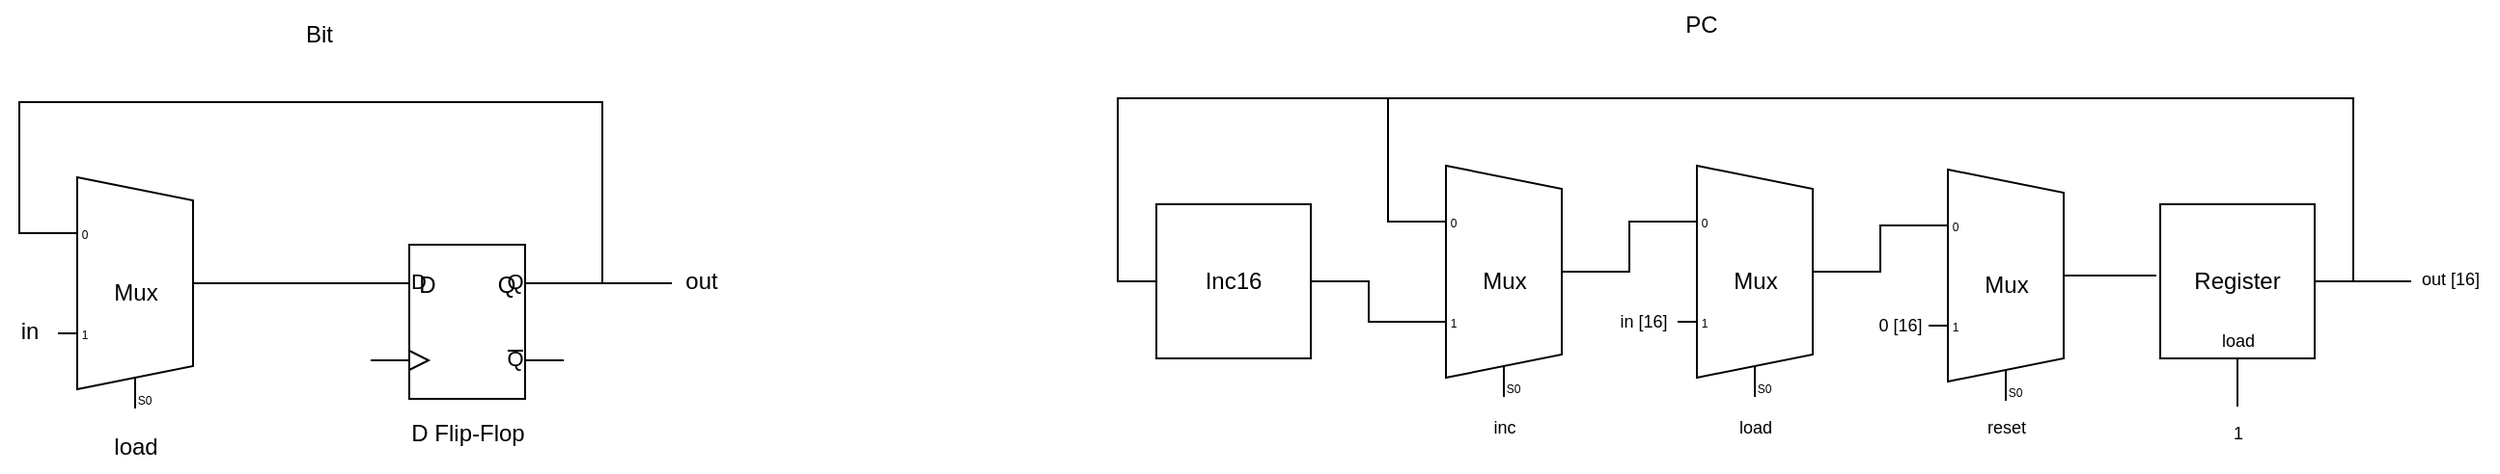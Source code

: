 <mxfile version="20.7.4" type="device" pages="2"><diagram id="ptEszx9M0RhtnV21tBnv" name="Chips"><mxGraphModel dx="1418" dy="820" grid="1" gridSize="10" guides="1" tooltips="1" connect="1" arrows="1" fold="1" page="1" pageScale="1" pageWidth="1400" pageHeight="850" math="0" shadow="0"><root><mxCell id="0"/><mxCell id="1" parent="0"/><mxCell id="nCLgzTomIJA6paBOtt4T-5" style="edgeStyle=orthogonalEdgeStyle;rounded=0;orthogonalLoop=1;jettySize=auto;html=1;exitX=0;exitY=0.25;exitDx=0;exitDy=0;exitPerimeter=0;entryX=1;entryY=0.5;entryDx=0;entryDy=-5;entryPerimeter=0;startArrow=none;startFill=0;endArrow=none;endFill=0;" parent="1" source="nCLgzTomIJA6paBOtt4T-1" target="nCLgzTomIJA6paBOtt4T-2" edge="1"><mxGeometry relative="1" as="geometry"/></mxCell><mxCell id="nCLgzTomIJA6paBOtt4T-7" style="edgeStyle=orthogonalEdgeStyle;rounded=0;orthogonalLoop=1;jettySize=auto;html=1;exitX=1;exitY=0.25;exitDx=0;exitDy=0;exitPerimeter=0;entryX=0;entryY=0.217;entryDx=0;entryDy=3;entryPerimeter=0;startArrow=none;startFill=0;endArrow=none;endFill=0;" parent="1" source="nCLgzTomIJA6paBOtt4T-1" target="nCLgzTomIJA6paBOtt4T-2" edge="1"><mxGeometry relative="1" as="geometry"><Array as="points"><mxPoint x="383" y="206"/><mxPoint x="383" y="112"/><mxPoint x="81" y="112"/><mxPoint x="81" y="180"/></Array></mxGeometry></mxCell><mxCell id="nCLgzTomIJA6paBOtt4T-13" style="edgeStyle=orthogonalEdgeStyle;rounded=0;orthogonalLoop=1;jettySize=auto;html=1;exitX=1;exitY=0.25;exitDx=0;exitDy=0;exitPerimeter=0;startArrow=none;startFill=0;endArrow=none;endFill=0;" parent="1" source="nCLgzTomIJA6paBOtt4T-1" edge="1"><mxGeometry relative="1" as="geometry"><mxPoint x="419" y="206" as="targetPoint"/></mxGeometry></mxCell><mxCell id="nCLgzTomIJA6paBOtt4T-1" value="" style="verticalLabelPosition=bottom;shadow=0;dashed=0;align=center;html=1;verticalAlign=top;shape=mxgraph.electrical.logic_gates.d_type_flip-flop;" parent="1" vertex="1"><mxGeometry x="263" y="186" width="100" height="80" as="geometry"/></mxCell><mxCell id="nCLgzTomIJA6paBOtt4T-2" value="Mux" style="shadow=0;dashed=0;align=center;html=1;strokeWidth=1;shape=mxgraph.electrical.abstract.mux2;" parent="1" vertex="1"><mxGeometry x="101" y="151" width="80" height="120" as="geometry"/></mxCell><mxCell id="nCLgzTomIJA6paBOtt4T-6" value="in" style="text;html=1;align=center;verticalAlign=middle;resizable=0;points=[];autosize=1;strokeColor=none;fillColor=none;" parent="1" vertex="1"><mxGeometry x="71" y="216" width="30" height="30" as="geometry"/></mxCell><mxCell id="nCLgzTomIJA6paBOtt4T-8" value="load" style="text;html=1;align=center;verticalAlign=middle;resizable=0;points=[];autosize=1;strokeColor=none;fillColor=none;" parent="1" vertex="1"><mxGeometry x="120.5" y="278" width="41" height="26" as="geometry"/></mxCell><mxCell id="nCLgzTomIJA6paBOtt4T-9" value="D" style="text;html=1;align=center;verticalAlign=middle;resizable=0;points=[];autosize=1;strokeColor=none;fillColor=none;" parent="1" vertex="1"><mxGeometry x="278" y="194" width="27" height="26" as="geometry"/></mxCell><mxCell id="nCLgzTomIJA6paBOtt4T-10" value="Q" style="text;html=1;align=center;verticalAlign=middle;resizable=0;points=[];autosize=1;strokeColor=none;fillColor=none;" parent="1" vertex="1"><mxGeometry x="319" y="194" width="27" height="26" as="geometry"/></mxCell><mxCell id="nCLgzTomIJA6paBOtt4T-11" value="D Flip-Flop" style="text;html=1;align=center;verticalAlign=middle;resizable=0;points=[];autosize=1;strokeColor=none;fillColor=none;" parent="1" vertex="1"><mxGeometry x="274.5" y="271" width="77" height="26" as="geometry"/></mxCell><mxCell id="nCLgzTomIJA6paBOtt4T-14" value="out" style="text;html=1;align=center;verticalAlign=middle;resizable=0;points=[];autosize=1;strokeColor=none;fillColor=none;" parent="1" vertex="1"><mxGeometry x="416" y="192" width="35" height="26" as="geometry"/></mxCell><mxCell id="nCLgzTomIJA6paBOtt4T-23" style="edgeStyle=orthogonalEdgeStyle;rounded=0;orthogonalLoop=1;jettySize=auto;html=1;exitX=1;exitY=0.5;exitDx=0;exitDy=-5;exitPerimeter=0;entryX=0;entryY=0.217;entryDx=0;entryDy=3;entryPerimeter=0;startArrow=none;startFill=0;endArrow=none;endFill=0;" parent="1" source="nCLgzTomIJA6paBOtt4T-15" target="nCLgzTomIJA6paBOtt4T-16" edge="1"><mxGeometry relative="1" as="geometry"/></mxCell><mxCell id="nCLgzTomIJA6paBOtt4T-31" style="edgeStyle=orthogonalEdgeStyle;rounded=0;orthogonalLoop=1;jettySize=auto;html=1;exitX=0;exitY=0.217;exitDx=0;exitDy=3;exitPerimeter=0;fontSize=9;startArrow=none;startFill=0;endArrow=none;endFill=0;" parent="1" source="nCLgzTomIJA6paBOtt4T-15" edge="1"><mxGeometry relative="1" as="geometry"><mxPoint x="790" y="110" as="targetPoint"/></mxGeometry></mxCell><mxCell id="nCLgzTomIJA6paBOtt4T-15" value="Mux" style="shadow=0;dashed=0;align=center;html=1;strokeWidth=1;shape=mxgraph.electrical.abstract.mux2;" parent="1" vertex="1"><mxGeometry x="810" y="145" width="80" height="120" as="geometry"/></mxCell><mxCell id="nCLgzTomIJA6paBOtt4T-24" style="edgeStyle=orthogonalEdgeStyle;rounded=0;orthogonalLoop=1;jettySize=auto;html=1;exitX=1;exitY=0.5;exitDx=0;exitDy=-5;exitPerimeter=0;entryX=0;entryY=0.217;entryDx=0;entryDy=3;entryPerimeter=0;startArrow=none;startFill=0;endArrow=none;endFill=0;" parent="1" source="nCLgzTomIJA6paBOtt4T-16" target="nCLgzTomIJA6paBOtt4T-17" edge="1"><mxGeometry relative="1" as="geometry"/></mxCell><mxCell id="nCLgzTomIJA6paBOtt4T-16" value="Mux" style="shadow=0;dashed=0;align=center;html=1;strokeWidth=1;shape=mxgraph.electrical.abstract.mux2;" parent="1" vertex="1"><mxGeometry x="940" y="145" width="80" height="120" as="geometry"/></mxCell><mxCell id="nCLgzTomIJA6paBOtt4T-25" style="edgeStyle=orthogonalEdgeStyle;rounded=0;orthogonalLoop=1;jettySize=auto;html=1;exitX=1;exitY=0.5;exitDx=0;exitDy=-5;exitPerimeter=0;entryX=-0.025;entryY=0.473;entryDx=0;entryDy=0;entryPerimeter=0;startArrow=none;startFill=0;endArrow=none;endFill=0;" parent="1" source="nCLgzTomIJA6paBOtt4T-17" target="nCLgzTomIJA6paBOtt4T-19" edge="1"><mxGeometry relative="1" as="geometry"/></mxCell><mxCell id="nCLgzTomIJA6paBOtt4T-17" value="Mux" style="shadow=0;dashed=0;align=center;html=1;strokeWidth=1;shape=mxgraph.electrical.abstract.mux2;" parent="1" vertex="1"><mxGeometry x="1070" y="147" width="80" height="120" as="geometry"/></mxCell><mxCell id="nCLgzTomIJA6paBOtt4T-22" style="edgeStyle=orthogonalEdgeStyle;rounded=0;orthogonalLoop=1;jettySize=auto;html=1;exitX=1;exitY=0.5;exitDx=0;exitDy=0;entryX=0;entryY=0.65;entryDx=0;entryDy=3;entryPerimeter=0;startArrow=none;startFill=0;endArrow=none;endFill=0;" parent="1" source="nCLgzTomIJA6paBOtt4T-18" target="nCLgzTomIJA6paBOtt4T-15" edge="1"><mxGeometry relative="1" as="geometry"/></mxCell><mxCell id="nCLgzTomIJA6paBOtt4T-18" value="Inc16" style="whiteSpace=wrap;html=1;aspect=fixed;" parent="1" vertex="1"><mxGeometry x="670" y="165" width="80" height="80" as="geometry"/></mxCell><mxCell id="nCLgzTomIJA6paBOtt4T-26" style="edgeStyle=orthogonalEdgeStyle;rounded=0;orthogonalLoop=1;jettySize=auto;html=1;exitX=0.5;exitY=1;exitDx=0;exitDy=0;startArrow=none;startFill=0;endArrow=none;endFill=0;" parent="1" source="nCLgzTomIJA6paBOtt4T-19" edge="1"><mxGeometry relative="1" as="geometry"><mxPoint x="1230" y="270" as="targetPoint"/></mxGeometry></mxCell><mxCell id="nCLgzTomIJA6paBOtt4T-29" style="edgeStyle=orthogonalEdgeStyle;rounded=0;orthogonalLoop=1;jettySize=auto;html=1;fontSize=9;startArrow=none;startFill=0;endArrow=none;endFill=0;" parent="1" source="nCLgzTomIJA6paBOtt4T-19" edge="1"><mxGeometry relative="1" as="geometry"><mxPoint x="1320" y="205" as="targetPoint"/></mxGeometry></mxCell><mxCell id="nCLgzTomIJA6paBOtt4T-30" style="edgeStyle=orthogonalEdgeStyle;rounded=0;orthogonalLoop=1;jettySize=auto;html=1;exitX=1;exitY=0.5;exitDx=0;exitDy=0;entryX=0;entryY=0.5;entryDx=0;entryDy=0;fontSize=9;startArrow=none;startFill=0;endArrow=none;endFill=0;" parent="1" source="nCLgzTomIJA6paBOtt4T-19" target="nCLgzTomIJA6paBOtt4T-18" edge="1"><mxGeometry relative="1" as="geometry"><Array as="points"><mxPoint x="1290" y="205"/><mxPoint x="1290" y="110"/><mxPoint x="650" y="110"/><mxPoint x="650" y="205"/></Array></mxGeometry></mxCell><mxCell id="nCLgzTomIJA6paBOtt4T-19" value="Register" style="whiteSpace=wrap;html=1;aspect=fixed;" parent="1" vertex="1"><mxGeometry x="1190" y="165" width="80" height="80" as="geometry"/></mxCell><mxCell id="nCLgzTomIJA6paBOtt4T-20" value="Bit" style="text;html=1;align=center;verticalAlign=middle;resizable=0;points=[];autosize=1;strokeColor=none;fillColor=none;" parent="1" vertex="1"><mxGeometry x="220" y="64" width="32" height="26" as="geometry"/></mxCell><mxCell id="nCLgzTomIJA6paBOtt4T-21" value="PC" style="text;html=1;align=center;verticalAlign=middle;resizable=0;points=[];autosize=1;strokeColor=none;fillColor=none;" parent="1" vertex="1"><mxGeometry x="934" y="59" width="35" height="26" as="geometry"/></mxCell><mxCell id="nCLgzTomIJA6paBOtt4T-27" value="load" style="text;html=1;align=center;verticalAlign=middle;resizable=0;points=[];autosize=1;strokeColor=none;fillColor=none;fontSize=9;" parent="1" vertex="1"><mxGeometry x="1210" y="226" width="40" height="20" as="geometry"/></mxCell><mxCell id="nCLgzTomIJA6paBOtt4T-28" value="1" style="text;html=1;align=center;verticalAlign=middle;resizable=0;points=[];autosize=1;strokeColor=none;fillColor=none;fontSize=9;" parent="1" vertex="1"><mxGeometry x="1215" y="274" width="30" height="20" as="geometry"/></mxCell><mxCell id="nCLgzTomIJA6paBOtt4T-32" value="in [16]" style="text;html=1;align=center;verticalAlign=middle;resizable=0;points=[];autosize=1;strokeColor=none;fillColor=none;fontSize=9;" parent="1" vertex="1"><mxGeometry x="897" y="216" width="50" height="20" as="geometry"/></mxCell><mxCell id="nCLgzTomIJA6paBOtt4T-33" value="inc" style="text;html=1;align=center;verticalAlign=middle;resizable=0;points=[];autosize=1;strokeColor=none;fillColor=none;fontSize=9;" parent="1" vertex="1"><mxGeometry x="830" y="271" width="40" height="20" as="geometry"/></mxCell><mxCell id="nCLgzTomIJA6paBOtt4T-34" value="load" style="text;html=1;align=center;verticalAlign=middle;resizable=0;points=[];autosize=1;strokeColor=none;fillColor=none;fontSize=9;" parent="1" vertex="1"><mxGeometry x="960" y="271" width="40" height="20" as="geometry"/></mxCell><mxCell id="nCLgzTomIJA6paBOtt4T-35" value="reset" style="text;html=1;align=center;verticalAlign=middle;resizable=0;points=[];autosize=1;strokeColor=none;fillColor=none;fontSize=9;" parent="1" vertex="1"><mxGeometry x="1090" y="271" width="40" height="20" as="geometry"/></mxCell><mxCell id="nCLgzTomIJA6paBOtt4T-36" value="0 [16]" style="text;html=1;align=center;verticalAlign=middle;resizable=0;points=[];autosize=1;strokeColor=none;fillColor=none;fontSize=9;" parent="1" vertex="1"><mxGeometry x="1030" y="218" width="50" height="20" as="geometry"/></mxCell><mxCell id="nCLgzTomIJA6paBOtt4T-37" value="out [16]" style="text;html=1;align=center;verticalAlign=middle;resizable=0;points=[];autosize=1;strokeColor=none;fillColor=none;fontSize=9;" parent="1" vertex="1"><mxGeometry x="1315" y="194" width="50" height="20" as="geometry"/></mxCell></root></mxGraphModel></diagram><diagram id="uisCBWU3WNhNToyUsxOB" name="RAM"><mxGraphModel dx="1418" dy="820" grid="1" gridSize="10" guides="1" tooltips="1" connect="1" arrows="1" fold="1" page="1" pageScale="1" pageWidth="1400" pageHeight="850" math="0" shadow="0"><root><mxCell id="0"/><mxCell id="1" parent="0"/><mxCell id="fXoIAjquhqFN23JXi5qy-11" style="edgeStyle=orthogonalEdgeStyle;rounded=0;orthogonalLoop=1;jettySize=auto;html=1;exitX=0.5;exitY=0;exitDx=0;exitDy=0;fontSize=9;startArrow=none;startFill=0;endArrow=none;endFill=0;fillColor=#1ba1e2;strokeColor=#006EAF;" parent="1" source="fXoIAjquhqFN23JXi5qy-1" edge="1"><mxGeometry relative="1" as="geometry"><mxPoint x="250" y="480" as="targetPoint"/><Array as="points"><mxPoint x="340" y="400"/><mxPoint x="250" y="400"/></Array></mxGeometry></mxCell><mxCell id="fXoIAjquhqFN23JXi5qy-1" value="Register" style="rounded=0;whiteSpace=wrap;html=1;fontSize=9;" parent="1" vertex="1"><mxGeometry x="280" y="410" width="120" height="60" as="geometry"/></mxCell><mxCell id="fXoIAjquhqFN23JXi5qy-9" style="edgeStyle=orthogonalEdgeStyle;rounded=0;orthogonalLoop=1;jettySize=auto;html=1;exitX=0.5;exitY=0;exitDx=0;exitDy=0;entryX=0.5;entryY=0;entryDx=0;entryDy=0;fontSize=9;startArrow=none;startFill=0;endArrow=none;endFill=0;fillColor=#1ba1e2;strokeColor=#006EAF;" parent="1" source="fXoIAjquhqFN23JXi5qy-2" target="fXoIAjquhqFN23JXi5qy-4" edge="1"><mxGeometry relative="1" as="geometry"><Array as="points"><mxPoint x="340" y="640"/><mxPoint x="250" y="640"/><mxPoint x="250" y="560"/><mxPoint x="340" y="560"/></Array></mxGeometry></mxCell><mxCell id="fXoIAjquhqFN23JXi5qy-2" value="Register" style="rounded=0;whiteSpace=wrap;html=1;fontSize=9;" parent="1" vertex="1"><mxGeometry x="280" y="650" width="120" height="60" as="geometry"/></mxCell><mxCell id="fXoIAjquhqFN23JXi5qy-10" style="edgeStyle=orthogonalEdgeStyle;rounded=0;orthogonalLoop=1;jettySize=auto;html=1;exitX=0.5;exitY=0;exitDx=0;exitDy=0;fontSize=9;startArrow=none;startFill=0;endArrow=none;endFill=0;fillColor=#1ba1e2;strokeColor=#006EAF;" parent="1" source="fXoIAjquhqFN23JXi5qy-3" edge="1"><mxGeometry relative="1" as="geometry"><mxPoint x="250" y="560" as="targetPoint"/><Array as="points"><mxPoint x="340" y="480"/><mxPoint x="250" y="480"/></Array></mxGeometry></mxCell><mxCell id="fXoIAjquhqFN23JXi5qy-3" value="Register" style="rounded=0;whiteSpace=wrap;html=1;fontSize=9;" parent="1" vertex="1"><mxGeometry x="280" y="490" width="120" height="60" as="geometry"/></mxCell><mxCell id="fXoIAjquhqFN23JXi5qy-4" value="Register" style="rounded=0;whiteSpace=wrap;html=1;fontSize=9;" parent="1" vertex="1"><mxGeometry x="280" y="570" width="120" height="60" as="geometry"/></mxCell><mxCell id="fXoIAjquhqFN23JXi5qy-12" style="edgeStyle=orthogonalEdgeStyle;rounded=0;orthogonalLoop=1;jettySize=auto;html=1;exitX=0.5;exitY=0;exitDx=0;exitDy=0;fontSize=9;startArrow=none;startFill=0;endArrow=none;endFill=0;fillColor=#1ba1e2;strokeColor=#006EAF;" parent="1" source="fXoIAjquhqFN23JXi5qy-5" edge="1"><mxGeometry relative="1" as="geometry"><mxPoint x="250" y="400.0" as="targetPoint"/><Array as="points"><mxPoint x="340" y="320"/><mxPoint x="250" y="320"/></Array></mxGeometry></mxCell><mxCell id="fXoIAjquhqFN23JXi5qy-5" value="Register" style="rounded=0;whiteSpace=wrap;html=1;fontSize=9;" parent="1" vertex="1"><mxGeometry x="280" y="330" width="120" height="60" as="geometry"/></mxCell><mxCell id="fXoIAjquhqFN23JXi5qy-15" style="edgeStyle=orthogonalEdgeStyle;rounded=0;orthogonalLoop=1;jettySize=auto;html=1;exitX=0.5;exitY=0;exitDx=0;exitDy=0;fontSize=9;startArrow=none;startFill=0;endArrow=none;endFill=0;fillColor=#1ba1e2;strokeColor=#006EAF;" parent="1" source="fXoIAjquhqFN23JXi5qy-6" edge="1"><mxGeometry relative="1" as="geometry"><mxPoint x="250" y="160.0" as="targetPoint"/><Array as="points"><mxPoint x="340" y="80"/><mxPoint x="250" y="80"/></Array></mxGeometry></mxCell><mxCell id="fXoIAjquhqFN23JXi5qy-17" style="edgeStyle=orthogonalEdgeStyle;rounded=0;orthogonalLoop=1;jettySize=auto;html=1;exitX=0.5;exitY=0;exitDx=0;exitDy=0;entryX=0.467;entryY=1.1;entryDx=0;entryDy=0;entryPerimeter=0;fontSize=9;startArrow=none;startFill=0;endArrow=none;endFill=0;fillColor=#1ba1e2;strokeColor=#006EAF;" parent="1" source="fXoIAjquhqFN23JXi5qy-6" target="fXoIAjquhqFN23JXi5qy-16" edge="1"><mxGeometry relative="1" as="geometry"><Array as="points"><mxPoint x="340" y="80"/><mxPoint x="250" y="80"/><mxPoint x="250" y="62"/></Array></mxGeometry></mxCell><mxCell id="fXoIAjquhqFN23JXi5qy-6" value="Register" style="rounded=0;whiteSpace=wrap;html=1;fontSize=9;" parent="1" vertex="1"><mxGeometry x="280" y="90" width="120" height="60" as="geometry"/></mxCell><mxCell id="fXoIAjquhqFN23JXi5qy-13" style="edgeStyle=orthogonalEdgeStyle;rounded=0;orthogonalLoop=1;jettySize=auto;html=1;exitX=0.5;exitY=0;exitDx=0;exitDy=0;fontSize=9;startArrow=none;startFill=0;endArrow=none;endFill=0;fillColor=#1ba1e2;strokeColor=#006EAF;" parent="1" source="fXoIAjquhqFN23JXi5qy-7" edge="1"><mxGeometry relative="1" as="geometry"><mxPoint x="250" y="320.0" as="targetPoint"/><Array as="points"><mxPoint x="340" y="240"/><mxPoint x="250" y="240"/></Array></mxGeometry></mxCell><mxCell id="fXoIAjquhqFN23JXi5qy-7" value="Register" style="rounded=0;whiteSpace=wrap;html=1;fontSize=9;" parent="1" vertex="1"><mxGeometry x="280" y="250" width="120" height="60" as="geometry"/></mxCell><mxCell id="fXoIAjquhqFN23JXi5qy-14" style="edgeStyle=orthogonalEdgeStyle;rounded=0;orthogonalLoop=1;jettySize=auto;html=1;exitX=0.5;exitY=0;exitDx=0;exitDy=0;fontSize=9;startArrow=none;startFill=0;endArrow=none;endFill=0;fillColor=#1ba1e2;strokeColor=#006EAF;" parent="1" source="fXoIAjquhqFN23JXi5qy-8" edge="1"><mxGeometry relative="1" as="geometry"><mxPoint x="250" y="240.0" as="targetPoint"/><Array as="points"><mxPoint x="340" y="160"/><mxPoint x="250" y="160"/></Array></mxGeometry></mxCell><mxCell id="fXoIAjquhqFN23JXi5qy-8" value="Register" style="rounded=0;whiteSpace=wrap;html=1;fontSize=9;" parent="1" vertex="1"><mxGeometry x="280" y="170" width="120" height="60" as="geometry"/></mxCell><mxCell id="fXoIAjquhqFN23JXi5qy-16" value="in [16]" style="text;html=1;align=center;verticalAlign=middle;resizable=0;points=[];autosize=1;strokeColor=none;fillColor=none;fontSize=9;" parent="1" vertex="1"><mxGeometry x="225" y="40" width="50" height="20" as="geometry"/></mxCell><mxCell id="fXoIAjquhqFN23JXi5qy-51" style="edgeStyle=orthogonalEdgeStyle;rounded=0;orthogonalLoop=1;jettySize=auto;html=1;exitX=0.82;exitY=0;exitDx=0;exitDy=0;exitPerimeter=0;entryX=0;entryY=0.5;entryDx=0;entryDy=0;fontSize=9;startArrow=none;startFill=0;endArrow=none;endFill=0;" parent="1" source="fXoIAjquhqFN23JXi5qy-36" target="fXoIAjquhqFN23JXi5qy-2" edge="1"><mxGeometry relative="1" as="geometry"><Array as="points"><mxPoint x="170" y="398"/><mxPoint x="170" y="680"/></Array></mxGeometry></mxCell><mxCell id="fXoIAjquhqFN23JXi5qy-54" style="edgeStyle=orthogonalEdgeStyle;rounded=0;orthogonalLoop=1;jettySize=auto;html=1;exitX=0.73;exitY=0;exitDx=0;exitDy=0;exitPerimeter=0;entryX=0;entryY=0.5;entryDx=0;entryDy=0;fontSize=9;startArrow=none;startFill=0;endArrow=none;endFill=0;" parent="1" source="fXoIAjquhqFN23JXi5qy-36" target="fXoIAjquhqFN23JXi5qy-4" edge="1"><mxGeometry relative="1" as="geometry"><Array as="points"><mxPoint x="180" y="388"/><mxPoint x="180" y="600"/></Array></mxGeometry></mxCell><mxCell id="fXoIAjquhqFN23JXi5qy-55" style="edgeStyle=orthogonalEdgeStyle;rounded=0;orthogonalLoop=1;jettySize=auto;html=1;exitX=0.65;exitY=0;exitDx=0;exitDy=0;exitPerimeter=0;entryX=0;entryY=0.5;entryDx=0;entryDy=0;fontSize=9;startArrow=none;startFill=0;endArrow=none;endFill=0;" parent="1" source="fXoIAjquhqFN23JXi5qy-36" target="fXoIAjquhqFN23JXi5qy-3" edge="1"><mxGeometry relative="1" as="geometry"><Array as="points"><mxPoint x="190" y="378"/><mxPoint x="190" y="520"/></Array></mxGeometry></mxCell><mxCell id="fXoIAjquhqFN23JXi5qy-56" style="edgeStyle=orthogonalEdgeStyle;rounded=0;orthogonalLoop=1;jettySize=auto;html=1;exitX=0.55;exitY=0;exitDx=0;exitDy=0;exitPerimeter=0;entryX=0;entryY=0.5;entryDx=0;entryDy=0;fontSize=9;startArrow=none;startFill=0;endArrow=none;endFill=0;" parent="1" source="fXoIAjquhqFN23JXi5qy-36" target="fXoIAjquhqFN23JXi5qy-1" edge="1"><mxGeometry x="0.072" y="-20" relative="1" as="geometry"><Array as="points"><mxPoint x="200" y="366"/><mxPoint x="200" y="440"/></Array><mxPoint as="offset"/></mxGeometry></mxCell><mxCell id="fXoIAjquhqFN23JXi5qy-57" style="edgeStyle=orthogonalEdgeStyle;rounded=0;orthogonalLoop=1;jettySize=auto;html=1;exitX=0.45;exitY=0;exitDx=0;exitDy=0;exitPerimeter=0;entryX=0;entryY=0.5;entryDx=0;entryDy=0;fontSize=9;startArrow=none;startFill=0;endArrow=none;endFill=0;" parent="1" source="fXoIAjquhqFN23JXi5qy-36" target="fXoIAjquhqFN23JXi5qy-5" edge="1"><mxGeometry relative="1" as="geometry"><Array as="points"><mxPoint x="160" y="360"/></Array></mxGeometry></mxCell><mxCell id="fXoIAjquhqFN23JXi5qy-58" style="edgeStyle=orthogonalEdgeStyle;rounded=0;orthogonalLoop=1;jettySize=auto;html=1;exitX=0.45;exitY=0;exitDx=0;exitDy=0;exitPerimeter=0;entryX=0;entryY=0.5;entryDx=0;entryDy=0;fontSize=9;startArrow=none;startFill=0;endArrow=none;endFill=0;" parent="1" source="fXoIAjquhqFN23JXi5qy-36" target="fXoIAjquhqFN23JXi5qy-7" edge="1"><mxGeometry relative="1" as="geometry"><Array as="points"><mxPoint x="200" y="354"/><mxPoint x="200" y="280"/></Array></mxGeometry></mxCell><mxCell id="fXoIAjquhqFN23JXi5qy-59" style="edgeStyle=orthogonalEdgeStyle;rounded=0;orthogonalLoop=1;jettySize=auto;html=1;exitX=0.35;exitY=0;exitDx=0;exitDy=0;exitPerimeter=0;entryX=0;entryY=0.5;entryDx=0;entryDy=0;fontSize=9;startArrow=none;startFill=0;endArrow=none;endFill=0;" parent="1" source="fXoIAjquhqFN23JXi5qy-36" target="fXoIAjquhqFN23JXi5qy-8" edge="1"><mxGeometry relative="1" as="geometry"><Array as="points"><mxPoint x="190" y="342"/><mxPoint x="190" y="200"/></Array></mxGeometry></mxCell><mxCell id="fXoIAjquhqFN23JXi5qy-60" style="edgeStyle=orthogonalEdgeStyle;rounded=0;orthogonalLoop=1;jettySize=auto;html=1;exitX=0.25;exitY=0;exitDx=0;exitDy=0;exitPerimeter=0;entryX=0;entryY=0.5;entryDx=0;entryDy=0;fontSize=9;startArrow=none;startFill=0;endArrow=none;endFill=0;" parent="1" source="fXoIAjquhqFN23JXi5qy-36" target="fXoIAjquhqFN23JXi5qy-6" edge="1"><mxGeometry relative="1" as="geometry"><Array as="points"><mxPoint x="180" y="330"/><mxPoint x="180" y="120"/></Array></mxGeometry></mxCell><mxCell id="fXoIAjquhqFN23JXi5qy-66" style="edgeStyle=orthogonalEdgeStyle;rounded=0;orthogonalLoop=1;jettySize=auto;html=1;fontSize=9;startArrow=none;startFill=0;endArrow=none;endFill=0;" parent="1" source="fXoIAjquhqFN23JXi5qy-36" target="fXoIAjquhqFN23JXi5qy-65" edge="1"><mxGeometry relative="1" as="geometry"/></mxCell><mxCell id="fXoIAjquhqFN23JXi5qy-36" value="DMux" style="shape=trapezoid;perimeter=trapezoidPerimeter;whiteSpace=wrap;html=1;fixedSize=1;fontSize=9;direction=south;points=[[0.17,0,0,0,0],[0.25,0,0,0,0],[0.35,0,0,0,0],[0.45,0,0,0,0],[0.55,0,0,0,0],[0.65,0,0,0,0],[0.73,0,0,0,0],[0.82,0,0,0,0]];" parent="1" vertex="1"><mxGeometry x="100" y="300" width="60" height="120" as="geometry"/></mxCell><mxCell id="fXoIAjquhqFN23JXi5qy-63" style="edgeStyle=orthogonalEdgeStyle;rounded=0;orthogonalLoop=1;jettySize=auto;html=1;fontSize=9;startArrow=none;startFill=0;endArrow=none;endFill=0;" parent="1" source="fXoIAjquhqFN23JXi5qy-62" target="fXoIAjquhqFN23JXi5qy-36" edge="1"><mxGeometry relative="1" as="geometry"/></mxCell><mxCell id="fXoIAjquhqFN23JXi5qy-62" value="address [3]" style="text;html=1;align=center;verticalAlign=middle;resizable=0;points=[];autosize=1;strokeColor=none;fillColor=none;fontSize=9;" parent="1" vertex="1"><mxGeometry x="95" y="440" width="70" height="20" as="geometry"/></mxCell><mxCell id="fXoIAjquhqFN23JXi5qy-65" value="load" style="text;html=1;align=center;verticalAlign=middle;resizable=0;points=[];autosize=1;strokeColor=none;fillColor=none;fontSize=9;" parent="1" vertex="1"><mxGeometry x="30" y="350" width="40" height="20" as="geometry"/></mxCell><mxCell id="fXoIAjquhqFN23JXi5qy-67" value="load" style="text;html=1;align=center;verticalAlign=middle;resizable=0;points=[];autosize=1;strokeColor=none;fillColor=none;fontSize=9;" parent="1" vertex="1"><mxGeometry x="270" y="110" width="40" height="20" as="geometry"/></mxCell><mxCell id="fXoIAjquhqFN23JXi5qy-68" value="load" style="text;html=1;align=center;verticalAlign=middle;resizable=0;points=[];autosize=1;strokeColor=none;fillColor=none;fontSize=9;" parent="1" vertex="1"><mxGeometry x="270" y="190" width="40" height="20" as="geometry"/></mxCell><mxCell id="fXoIAjquhqFN23JXi5qy-69" value="load" style="text;html=1;align=center;verticalAlign=middle;resizable=0;points=[];autosize=1;strokeColor=none;fillColor=none;fontSize=9;" parent="1" vertex="1"><mxGeometry x="270" y="270" width="40" height="20" as="geometry"/></mxCell><mxCell id="fXoIAjquhqFN23JXi5qy-70" value="load" style="text;html=1;align=center;verticalAlign=middle;resizable=0;points=[];autosize=1;strokeColor=none;fillColor=none;fontSize=9;" parent="1" vertex="1"><mxGeometry x="270" y="350" width="40" height="20" as="geometry"/></mxCell><mxCell id="fXoIAjquhqFN23JXi5qy-71" value="load" style="text;html=1;align=center;verticalAlign=middle;resizable=0;points=[];autosize=1;strokeColor=none;fillColor=none;fontSize=9;" parent="1" vertex="1"><mxGeometry x="270" y="430" width="40" height="20" as="geometry"/></mxCell><mxCell id="fXoIAjquhqFN23JXi5qy-72" value="load" style="text;html=1;align=center;verticalAlign=middle;resizable=0;points=[];autosize=1;strokeColor=none;fillColor=none;fontSize=9;" parent="1" vertex="1"><mxGeometry x="270" y="510" width="40" height="20" as="geometry"/></mxCell><mxCell id="fXoIAjquhqFN23JXi5qy-73" value="load" style="text;html=1;align=center;verticalAlign=middle;resizable=0;points=[];autosize=1;strokeColor=none;fillColor=none;fontSize=9;" parent="1" vertex="1"><mxGeometry x="270" y="590" width="40" height="20" as="geometry"/></mxCell><mxCell id="fXoIAjquhqFN23JXi5qy-74" value="load" style="text;html=1;align=center;verticalAlign=middle;resizable=0;points=[];autosize=1;strokeColor=none;fillColor=none;fontSize=9;" parent="1" vertex="1"><mxGeometry x="270" y="670" width="40" height="20" as="geometry"/></mxCell><mxCell id="fXoIAjquhqFN23JXi5qy-75" value="in" style="text;html=1;align=center;verticalAlign=middle;resizable=0;points=[];autosize=1;strokeColor=none;fillColor=none;fontSize=9;" parent="1" vertex="1"><mxGeometry x="325" y="650" width="30" height="20" as="geometry"/></mxCell><mxCell id="fXoIAjquhqFN23JXi5qy-76" value="in" style="text;html=1;align=center;verticalAlign=middle;resizable=0;points=[];autosize=1;strokeColor=none;fillColor=none;fontSize=9;" parent="1" vertex="1"><mxGeometry x="325" y="570" width="30" height="20" as="geometry"/></mxCell><mxCell id="fXoIAjquhqFN23JXi5qy-77" value="in" style="text;html=1;align=center;verticalAlign=middle;resizable=0;points=[];autosize=1;strokeColor=none;fillColor=none;fontSize=9;" parent="1" vertex="1"><mxGeometry x="325" y="490" width="30" height="20" as="geometry"/></mxCell><mxCell id="fXoIAjquhqFN23JXi5qy-78" value="in" style="text;html=1;align=center;verticalAlign=middle;resizable=0;points=[];autosize=1;strokeColor=none;fillColor=none;fontSize=9;" parent="1" vertex="1"><mxGeometry x="325" y="410" width="30" height="20" as="geometry"/></mxCell><mxCell id="fXoIAjquhqFN23JXi5qy-79" value="in" style="text;html=1;align=center;verticalAlign=middle;resizable=0;points=[];autosize=1;strokeColor=none;fillColor=none;fontSize=9;" parent="1" vertex="1"><mxGeometry x="325" y="330" width="30" height="20" as="geometry"/></mxCell><mxCell id="fXoIAjquhqFN23JXi5qy-80" value="in" style="text;html=1;align=center;verticalAlign=middle;resizable=0;points=[];autosize=1;strokeColor=none;fillColor=none;fontSize=9;" parent="1" vertex="1"><mxGeometry x="325" y="250" width="30" height="20" as="geometry"/></mxCell><mxCell id="fXoIAjquhqFN23JXi5qy-81" value="in" style="text;html=1;align=center;verticalAlign=middle;resizable=0;points=[];autosize=1;strokeColor=none;fillColor=none;fontSize=9;" parent="1" vertex="1"><mxGeometry x="325" y="170" width="30" height="20" as="geometry"/></mxCell><mxCell id="fXoIAjquhqFN23JXi5qy-82" value="in" style="text;html=1;align=center;verticalAlign=middle;resizable=0;points=[];autosize=1;strokeColor=none;fillColor=none;fontSize=9;" parent="1" vertex="1"><mxGeometry x="325" y="90" width="30" height="20" as="geometry"/></mxCell><mxCell id="fXoIAjquhqFN23JXi5qy-92" style="edgeStyle=orthogonalEdgeStyle;rounded=0;orthogonalLoop=1;jettySize=auto;html=1;entryX=0.18;entryY=1;entryDx=0;entryDy=0;entryPerimeter=0;fontSize=9;startArrow=none;startFill=0;endArrow=none;endFill=0;" parent="1" source="fXoIAjquhqFN23JXi5qy-83" target="fXoIAjquhqFN23JXi5qy-91" edge="1"><mxGeometry relative="1" as="geometry"><Array as="points"><mxPoint x="450" y="120"/><mxPoint x="450" y="327"/></Array></mxGeometry></mxCell><mxCell id="fXoIAjquhqFN23JXi5qy-83" value="out" style="text;html=1;align=center;verticalAlign=middle;resizable=0;points=[];autosize=1;strokeColor=none;fillColor=none;fontSize=9;" parent="1" vertex="1"><mxGeometry x="370" y="110" width="40" height="20" as="geometry"/></mxCell><mxCell id="fXoIAjquhqFN23JXi5qy-93" style="edgeStyle=orthogonalEdgeStyle;rounded=0;orthogonalLoop=1;jettySize=auto;html=1;entryX=0.27;entryY=1;entryDx=0;entryDy=0;entryPerimeter=0;fontSize=9;startArrow=none;startFill=0;endArrow=none;endFill=0;" parent="1" source="fXoIAjquhqFN23JXi5qy-84" target="fXoIAjquhqFN23JXi5qy-91" edge="1"><mxGeometry relative="1" as="geometry"><Array as="points"><mxPoint x="430" y="200"/><mxPoint x="430" y="337"/></Array></mxGeometry></mxCell><mxCell id="fXoIAjquhqFN23JXi5qy-84" value="out" style="text;html=1;align=center;verticalAlign=middle;resizable=0;points=[];autosize=1;strokeColor=none;fillColor=none;fontSize=9;" parent="1" vertex="1"><mxGeometry x="370" y="190" width="40" height="20" as="geometry"/></mxCell><mxCell id="fXoIAjquhqFN23JXi5qy-94" style="edgeStyle=orthogonalEdgeStyle;rounded=0;orthogonalLoop=1;jettySize=auto;html=1;entryX=0.35;entryY=1;entryDx=0;entryDy=0;entryPerimeter=0;fontSize=9;startArrow=none;startFill=0;endArrow=none;endFill=0;" parent="1" source="fXoIAjquhqFN23JXi5qy-85" target="fXoIAjquhqFN23JXi5qy-91" edge="1"><mxGeometry relative="1" as="geometry"><Array as="points"><mxPoint x="420" y="280"/><mxPoint x="420" y="347"/></Array></mxGeometry></mxCell><mxCell id="fXoIAjquhqFN23JXi5qy-85" value="out" style="text;html=1;align=center;verticalAlign=middle;resizable=0;points=[];autosize=1;strokeColor=none;fillColor=none;fontSize=9;" parent="1" vertex="1"><mxGeometry x="370" y="270" width="40" height="20" as="geometry"/></mxCell><mxCell id="fXoIAjquhqFN23JXi5qy-95" style="edgeStyle=orthogonalEdgeStyle;rounded=0;orthogonalLoop=1;jettySize=auto;html=1;entryX=0.45;entryY=1;entryDx=0;entryDy=0;entryPerimeter=0;fontSize=9;startArrow=none;startFill=0;endArrow=none;endFill=0;" parent="1" source="fXoIAjquhqFN23JXi5qy-86" target="fXoIAjquhqFN23JXi5qy-91" edge="1"><mxGeometry relative="1" as="geometry"><Array as="points"><mxPoint x="480" y="360"/></Array></mxGeometry></mxCell><mxCell id="fXoIAjquhqFN23JXi5qy-86" value="out" style="text;html=1;align=center;verticalAlign=middle;resizable=0;points=[];autosize=1;strokeColor=none;fillColor=none;fontSize=9;" parent="1" vertex="1"><mxGeometry x="370" y="350" width="40" height="20" as="geometry"/></mxCell><mxCell id="fXoIAjquhqFN23JXi5qy-96" style="edgeStyle=orthogonalEdgeStyle;rounded=0;orthogonalLoop=1;jettySize=auto;html=1;entryX=0.55;entryY=1;entryDx=0;entryDy=0;entryPerimeter=0;fontSize=9;startArrow=none;startFill=0;endArrow=none;endFill=0;" parent="1" source="fXoIAjquhqFN23JXi5qy-87" target="fXoIAjquhqFN23JXi5qy-91" edge="1"><mxGeometry relative="1" as="geometry"><Array as="points"><mxPoint x="420" y="440"/><mxPoint x="420" y="371"/></Array></mxGeometry></mxCell><mxCell id="fXoIAjquhqFN23JXi5qy-87" value="out" style="text;html=1;align=center;verticalAlign=middle;resizable=0;points=[];autosize=1;strokeColor=none;fillColor=none;fontSize=9;" parent="1" vertex="1"><mxGeometry x="370" y="430" width="40" height="20" as="geometry"/></mxCell><mxCell id="fXoIAjquhqFN23JXi5qy-97" style="edgeStyle=orthogonalEdgeStyle;rounded=0;orthogonalLoop=1;jettySize=auto;html=1;entryX=0.65;entryY=1;entryDx=0;entryDy=0;entryPerimeter=0;fontSize=9;startArrow=none;startFill=0;endArrow=none;endFill=0;" parent="1" source="fXoIAjquhqFN23JXi5qy-88" target="fXoIAjquhqFN23JXi5qy-91" edge="1"><mxGeometry relative="1" as="geometry"><Array as="points"><mxPoint x="430" y="520"/><mxPoint x="430" y="383"/></Array></mxGeometry></mxCell><mxCell id="fXoIAjquhqFN23JXi5qy-88" value="out" style="text;html=1;align=center;verticalAlign=middle;resizable=0;points=[];autosize=1;strokeColor=none;fillColor=none;fontSize=9;" parent="1" vertex="1"><mxGeometry x="370" y="510" width="40" height="20" as="geometry"/></mxCell><mxCell id="fXoIAjquhqFN23JXi5qy-98" style="edgeStyle=orthogonalEdgeStyle;rounded=0;orthogonalLoop=1;jettySize=auto;html=1;entryX=0.75;entryY=1;entryDx=0;entryDy=0;entryPerimeter=0;fontSize=9;startArrow=none;startFill=0;endArrow=none;endFill=0;" parent="1" source="fXoIAjquhqFN23JXi5qy-89" target="fXoIAjquhqFN23JXi5qy-91" edge="1"><mxGeometry relative="1" as="geometry"/></mxCell><mxCell id="fXoIAjquhqFN23JXi5qy-89" value="out" style="text;html=1;align=center;verticalAlign=middle;resizable=0;points=[];autosize=1;strokeColor=none;fillColor=none;fontSize=9;" parent="1" vertex="1"><mxGeometry x="370" y="590" width="40" height="20" as="geometry"/></mxCell><mxCell id="fXoIAjquhqFN23JXi5qy-99" style="edgeStyle=orthogonalEdgeStyle;rounded=0;orthogonalLoop=1;jettySize=auto;html=1;entryX=0.83;entryY=1;entryDx=0;entryDy=0;entryPerimeter=0;fontSize=9;startArrow=none;startFill=0;endArrow=none;endFill=0;" parent="1" source="fXoIAjquhqFN23JXi5qy-90" target="fXoIAjquhqFN23JXi5qy-91" edge="1"><mxGeometry relative="1" as="geometry"><Array as="points"><mxPoint x="460" y="680"/><mxPoint x="460" y="405"/></Array></mxGeometry></mxCell><mxCell id="fXoIAjquhqFN23JXi5qy-90" value="out" style="text;html=1;align=center;verticalAlign=middle;resizable=0;points=[];autosize=1;strokeColor=none;fillColor=none;fontSize=9;" parent="1" vertex="1"><mxGeometry x="370" y="670" width="40" height="20" as="geometry"/></mxCell><mxCell id="fXoIAjquhqFN23JXi5qy-104" style="edgeStyle=orthogonalEdgeStyle;rounded=0;orthogonalLoop=1;jettySize=auto;html=1;entryX=0.5;entryY=0;entryDx=0;entryDy=0;entryPerimeter=0;fontSize=9;startArrow=none;startFill=0;endArrow=none;endFill=0;" parent="1" source="fXoIAjquhqFN23JXi5qy-91" target="fXoIAjquhqFN23JXi5qy-100" edge="1"><mxGeometry relative="1" as="geometry"/></mxCell><mxCell id="fXoIAjquhqFN23JXi5qy-108" style="edgeStyle=orthogonalEdgeStyle;rounded=0;orthogonalLoop=1;jettySize=auto;html=1;entryX=0;entryY=0.5;entryDx=0;entryDy=0;entryPerimeter=0;fontSize=9;startArrow=none;startFill=0;endArrow=none;endFill=0;" parent="1" source="fXoIAjquhqFN23JXi5qy-91" target="fXoIAjquhqFN23JXi5qy-105" edge="1"><mxGeometry relative="1" as="geometry"/></mxCell><mxCell id="fXoIAjquhqFN23JXi5qy-91" value="Mux" style="shape=trapezoid;perimeter=trapezoidPerimeter;whiteSpace=wrap;html=1;fixedSize=1;fontSize=9;direction=south;points=[[0.18,1,0,0,0],[0.27,1,0,0,0],[0.35,1,0,0,0],[0.45,1,0,0,0],[0.55,1,0,0,0],[0.65,1,0,0,0],[0.75,1,0,0,0],[0.83,1,0,0,0]];" parent="1" vertex="1"><mxGeometry x="480" y="305" width="60" height="120" as="geometry"/></mxCell><mxCell id="fXoIAjquhqFN23JXi5qy-100" value="address [3]" style="text;html=1;align=center;verticalAlign=middle;resizable=0;points=[];autosize=1;strokeColor=none;fillColor=none;fontSize=9;" parent="1" vertex="1"><mxGeometry x="475" y="440" width="70" height="20" as="geometry"/></mxCell><mxCell id="fXoIAjquhqFN23JXi5qy-105" value="out [16]" style="text;html=1;align=center;verticalAlign=middle;resizable=0;points=[];autosize=1;strokeColor=none;fillColor=none;fontSize=9;" parent="1" vertex="1"><mxGeometry x="555" y="355" width="50" height="20" as="geometry"/></mxCell></root></mxGraphModel></diagram></mxfile>